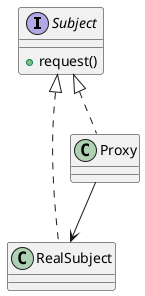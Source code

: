 @startuml


Subject <|.. RealSubject
Subject <|.. Proxy

Proxy --> RealSubject

interface Subject {
	+request()
}

class RealSubject

class Proxy

@enduml